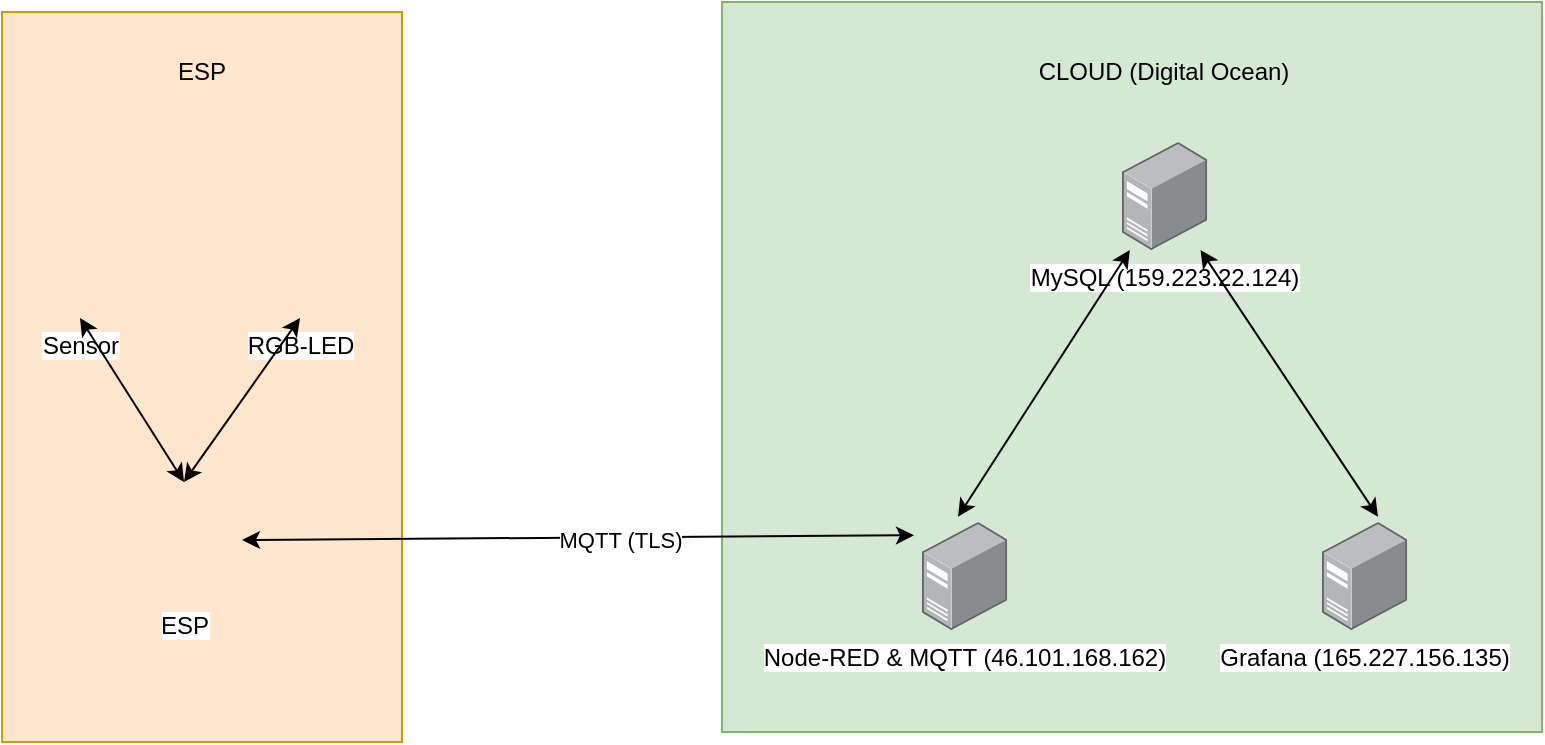 <mxfile version="16.2.4" type="device"><diagram id="XTJObuwduOOY2dnyIfHx" name="Page-1"><mxGraphModel dx="1389" dy="768" grid="1" gridSize="10" guides="1" tooltips="1" connect="1" arrows="1" fold="1" page="1" pageScale="1" pageWidth="850" pageHeight="1100" math="0" shadow="0"><root><mxCell id="0"/><mxCell id="1" parent="0"/><mxCell id="mfbkCVB7KPHV-lQuNe-T-24" value="" style="rounded=0;whiteSpace=wrap;html=1;fillColor=#d5e8d4;strokeColor=#82b366;" vertex="1" parent="1"><mxGeometry x="410" y="160" width="410" height="365" as="geometry"/></mxCell><mxCell id="mfbkCVB7KPHV-lQuNe-T-22" value="" style="rounded=0;whiteSpace=wrap;html=1;fillColor=#ffe6cc;strokeColor=#d79b00;" vertex="1" parent="1"><mxGeometry x="50" y="165" width="200" height="365" as="geometry"/></mxCell><mxCell id="mfbkCVB7KPHV-lQuNe-T-1" value="MySQL (159.223.22.124)" style="points=[];aspect=fixed;html=1;align=center;shadow=0;dashed=0;image;image=img/lib/allied_telesis/computer_and_terminals/Server_Desktop.svg;" vertex="1" parent="1"><mxGeometry x="610" y="230" width="42.6" height="54" as="geometry"/></mxCell><mxCell id="mfbkCVB7KPHV-lQuNe-T-2" value="Node-RED &amp;amp; MQTT (46.101.168.162)" style="points=[];aspect=fixed;html=1;align=center;shadow=0;dashed=0;image;image=img/lib/allied_telesis/computer_and_terminals/Server_Desktop.svg;" vertex="1" parent="1"><mxGeometry x="510" y="420" width="42.6" height="54" as="geometry"/></mxCell><mxCell id="mfbkCVB7KPHV-lQuNe-T-5" value="Grafana (165.227.156.135)" style="points=[];aspect=fixed;html=1;align=center;shadow=0;dashed=0;image;image=img/lib/allied_telesis/computer_and_terminals/Server_Desktop.svg;" vertex="1" parent="1"><mxGeometry x="710" y="420" width="42.6" height="54" as="geometry"/></mxCell><mxCell id="mfbkCVB7KPHV-lQuNe-T-6" value="" style="endArrow=classic;startArrow=classic;html=1;rounded=0;exitX=0.423;exitY=-0.049;exitDx=0;exitDy=0;exitPerimeter=0;" edge="1" parent="1" source="mfbkCVB7KPHV-lQuNe-T-2" target="mfbkCVB7KPHV-lQuNe-T-1"><mxGeometry width="50" height="50" relative="1" as="geometry"><mxPoint x="600" y="400" as="sourcePoint"/><mxPoint x="650" y="350" as="targetPoint"/></mxGeometry></mxCell><mxCell id="mfbkCVB7KPHV-lQuNe-T-7" value="" style="endArrow=classic;startArrow=classic;html=1;rounded=0;exitX=0.657;exitY=-0.049;exitDx=0;exitDy=0;exitPerimeter=0;" edge="1" parent="1" source="mfbkCVB7KPHV-lQuNe-T-5" target="mfbkCVB7KPHV-lQuNe-T-1"><mxGeometry width="50" height="50" relative="1" as="geometry"><mxPoint x="538.02" y="427.354" as="sourcePoint"/><mxPoint x="623.91" y="294" as="targetPoint"/></mxGeometry></mxCell><mxCell id="mfbkCVB7KPHV-lQuNe-T-8" value="ESP" style="shape=image;html=1;verticalAlign=top;verticalLabelPosition=bottom;labelBackgroundColor=#ffffff;imageAspect=0;aspect=fixed;image=https://cdn1.iconfinder.com/data/icons/heroicons-solid/20/chip-128.png" vertex="1" parent="1"><mxGeometry x="112" y="400" width="58" height="58" as="geometry"/></mxCell><mxCell id="mfbkCVB7KPHV-lQuNe-T-9" value="Sensor" style="shape=image;html=1;verticalAlign=top;verticalLabelPosition=bottom;labelBackgroundColor=#ffffff;imageAspect=0;aspect=fixed;image=https://cdn1.iconfinder.com/data/icons/heroicons-solid/20/chip-128.png" vertex="1" parent="1"><mxGeometry x="60" y="260" width="58" height="58" as="geometry"/></mxCell><mxCell id="mfbkCVB7KPHV-lQuNe-T-10" value="RGB-LED" style="shape=image;html=1;verticalAlign=top;verticalLabelPosition=bottom;labelBackgroundColor=#ffffff;imageAspect=0;aspect=fixed;image=https://cdn2.iconfinder.com/data/icons/electronic-13/480/6-electronic-led-icon-2-128.png" vertex="1" parent="1"><mxGeometry x="170" y="260" width="58" height="58" as="geometry"/></mxCell><mxCell id="mfbkCVB7KPHV-lQuNe-T-11" value="" style="endArrow=classic;startArrow=classic;html=1;rounded=0;exitX=0.5;exitY=0;exitDx=0;exitDy=0;entryX=0.5;entryY=1;entryDx=0;entryDy=0;" edge="1" parent="1" source="mfbkCVB7KPHV-lQuNe-T-8" target="mfbkCVB7KPHV-lQuNe-T-9"><mxGeometry width="50" height="50" relative="1" as="geometry"><mxPoint x="538.02" y="427.354" as="sourcePoint"/><mxPoint x="623.91" y="294" as="targetPoint"/></mxGeometry></mxCell><mxCell id="mfbkCVB7KPHV-lQuNe-T-12" value="" style="endArrow=classic;startArrow=classic;html=1;rounded=0;exitX=0.5;exitY=0;exitDx=0;exitDy=0;entryX=0.5;entryY=1;entryDx=0;entryDy=0;" edge="1" parent="1" source="mfbkCVB7KPHV-lQuNe-T-8" target="mfbkCVB7KPHV-lQuNe-T-10"><mxGeometry width="50" height="50" relative="1" as="geometry"><mxPoint x="747.988" y="427.354" as="sourcePoint"/><mxPoint x="659.264" y="294" as="targetPoint"/></mxGeometry></mxCell><mxCell id="mfbkCVB7KPHV-lQuNe-T-14" value="" style="endArrow=classic;startArrow=classic;html=1;rounded=0;exitX=1;exitY=0.5;exitDx=0;exitDy=0;entryX=-0.094;entryY=0.123;entryDx=0;entryDy=0;entryPerimeter=0;" edge="1" parent="1" source="mfbkCVB7KPHV-lQuNe-T-8" target="mfbkCVB7KPHV-lQuNe-T-2"><mxGeometry width="50" height="50" relative="1" as="geometry"><mxPoint x="538.02" y="427.354" as="sourcePoint"/><mxPoint x="623.91" y="294" as="targetPoint"/></mxGeometry></mxCell><mxCell id="mfbkCVB7KPHV-lQuNe-T-16" value="MQTT (TLS)" style="edgeLabel;html=1;align=center;verticalAlign=middle;resizable=0;points=[];" vertex="1" connectable="0" parent="mfbkCVB7KPHV-lQuNe-T-14"><mxGeometry x="0.123" y="-1" relative="1" as="geometry"><mxPoint as="offset"/></mxGeometry></mxCell><mxCell id="mfbkCVB7KPHV-lQuNe-T-17" value="ESP" style="text;html=1;strokeColor=none;fillColor=none;align=center;verticalAlign=middle;whiteSpace=wrap;rounded=0;" vertex="1" parent="1"><mxGeometry x="120" y="180" width="60" height="30" as="geometry"/></mxCell><mxCell id="mfbkCVB7KPHV-lQuNe-T-18" value="CLOUD (Digital Ocean)" style="text;html=1;strokeColor=none;fillColor=none;align=center;verticalAlign=middle;whiteSpace=wrap;rounded=0;" vertex="1" parent="1"><mxGeometry x="546.3" y="180" width="170" height="30" as="geometry"/></mxCell></root></mxGraphModel></diagram></mxfile>